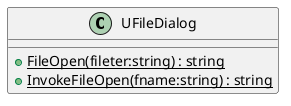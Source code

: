 @startuml
class UFileDialog {
    + {static} FileOpen(fileter:string) : string
    + {static} InvokeFileOpen(fname:string) : string
}
@enduml
